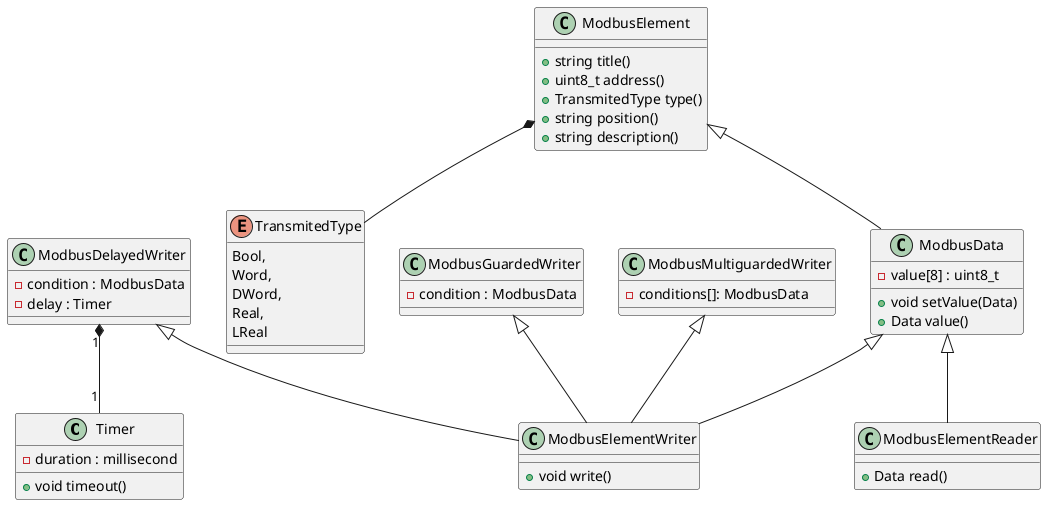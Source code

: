 @startuml

class Timer {
    - duration : millisecond
    +void timeout()
}

enum TransmitedType {
    Bool,
    Word,
    DWord,
    Real,
    LReal
}

class ModbusElement {
    + string title()
    + uint8_t address()
    + TransmitedType type()
    + string position()
    + string description()
}

class ModbusData {
    - value[8] : uint8_t
    + void setValue(Data)
    + Data value()
}

class ModbusElementWriter {
    + void write()
}

class ModbusElementReader {
    + Data read()
}

class ModbusGuardedWriter {
    - condition : ModbusData
}

class ModbusMultiguardedWriter {
    - conditions[]: ModbusData
}

class ModbusDelayedWriter {
    - condition : ModbusData
    - delay : Timer
}


ModbusElement *-- TransmitedType
ModbusElement <|-- ModbusData
ModbusData <|-- ModbusElementWriter
ModbusData <|-- ModbusElementReader
ModbusGuardedWriter <|-- ModbusElementWriter
ModbusDelayedWriter <|-- ModbusElementWriter
ModbusDelayedWriter "1" *-- "1" Timer
ModbusMultiguardedWriter <|-- ModbusElementWriter


@enduml